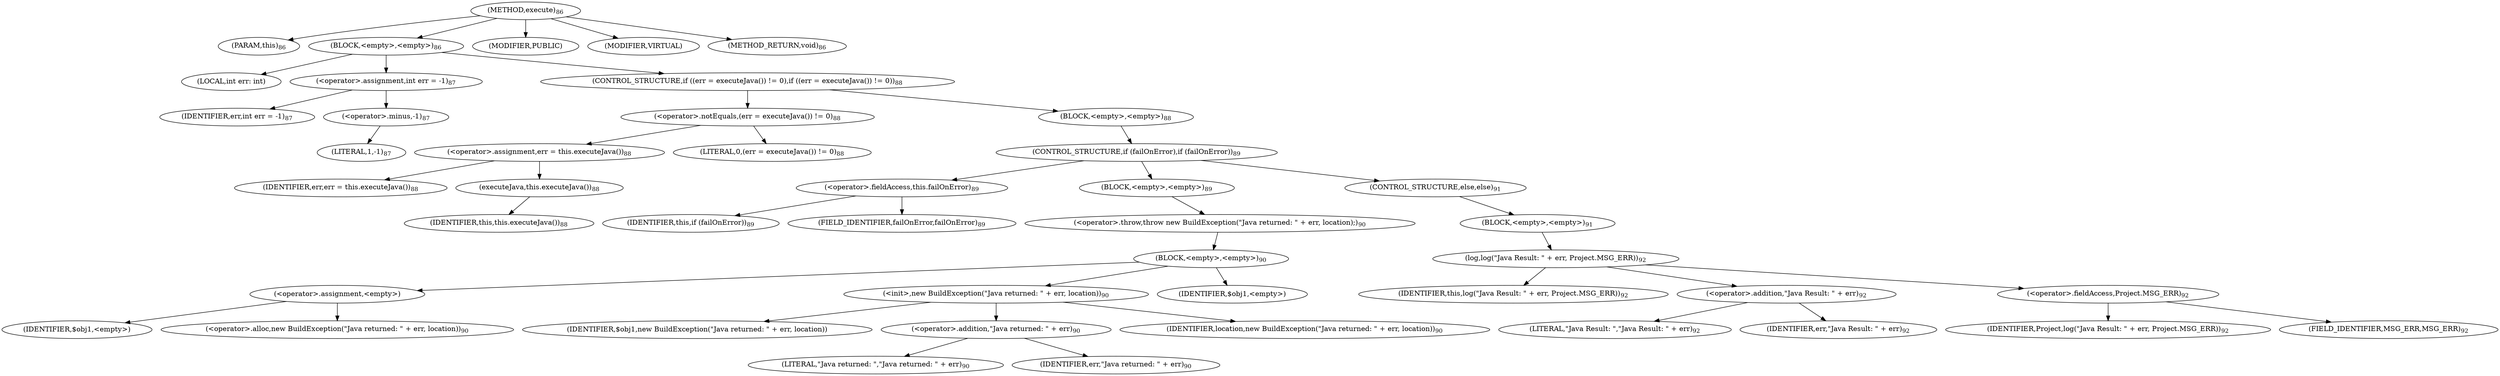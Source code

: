 digraph "execute" {  
"80" [label = <(METHOD,execute)<SUB>86</SUB>> ]
"4" [label = <(PARAM,this)<SUB>86</SUB>> ]
"81" [label = <(BLOCK,&lt;empty&gt;,&lt;empty&gt;)<SUB>86</SUB>> ]
"82" [label = <(LOCAL,int err: int)> ]
"83" [label = <(&lt;operator&gt;.assignment,int err = -1)<SUB>87</SUB>> ]
"84" [label = <(IDENTIFIER,err,int err = -1)<SUB>87</SUB>> ]
"85" [label = <(&lt;operator&gt;.minus,-1)<SUB>87</SUB>> ]
"86" [label = <(LITERAL,1,-1)<SUB>87</SUB>> ]
"87" [label = <(CONTROL_STRUCTURE,if ((err = executeJava()) != 0),if ((err = executeJava()) != 0))<SUB>88</SUB>> ]
"88" [label = <(&lt;operator&gt;.notEquals,(err = executeJava()) != 0)<SUB>88</SUB>> ]
"89" [label = <(&lt;operator&gt;.assignment,err = this.executeJava())<SUB>88</SUB>> ]
"90" [label = <(IDENTIFIER,err,err = this.executeJava())<SUB>88</SUB>> ]
"91" [label = <(executeJava,this.executeJava())<SUB>88</SUB>> ]
"3" [label = <(IDENTIFIER,this,this.executeJava())<SUB>88</SUB>> ]
"92" [label = <(LITERAL,0,(err = executeJava()) != 0)<SUB>88</SUB>> ]
"93" [label = <(BLOCK,&lt;empty&gt;,&lt;empty&gt;)<SUB>88</SUB>> ]
"94" [label = <(CONTROL_STRUCTURE,if (failOnError),if (failOnError))<SUB>89</SUB>> ]
"95" [label = <(&lt;operator&gt;.fieldAccess,this.failOnError)<SUB>89</SUB>> ]
"96" [label = <(IDENTIFIER,this,if (failOnError))<SUB>89</SUB>> ]
"97" [label = <(FIELD_IDENTIFIER,failOnError,failOnError)<SUB>89</SUB>> ]
"98" [label = <(BLOCK,&lt;empty&gt;,&lt;empty&gt;)<SUB>89</SUB>> ]
"99" [label = <(&lt;operator&gt;.throw,throw new BuildException(&quot;Java returned: &quot; + err, location);)<SUB>90</SUB>> ]
"100" [label = <(BLOCK,&lt;empty&gt;,&lt;empty&gt;)<SUB>90</SUB>> ]
"101" [label = <(&lt;operator&gt;.assignment,&lt;empty&gt;)> ]
"102" [label = <(IDENTIFIER,$obj1,&lt;empty&gt;)> ]
"103" [label = <(&lt;operator&gt;.alloc,new BuildException(&quot;Java returned: &quot; + err, location))<SUB>90</SUB>> ]
"104" [label = <(&lt;init&gt;,new BuildException(&quot;Java returned: &quot; + err, location))<SUB>90</SUB>> ]
"105" [label = <(IDENTIFIER,$obj1,new BuildException(&quot;Java returned: &quot; + err, location))> ]
"106" [label = <(&lt;operator&gt;.addition,&quot;Java returned: &quot; + err)<SUB>90</SUB>> ]
"107" [label = <(LITERAL,&quot;Java returned: &quot;,&quot;Java returned: &quot; + err)<SUB>90</SUB>> ]
"108" [label = <(IDENTIFIER,err,&quot;Java returned: &quot; + err)<SUB>90</SUB>> ]
"109" [label = <(IDENTIFIER,location,new BuildException(&quot;Java returned: &quot; + err, location))<SUB>90</SUB>> ]
"110" [label = <(IDENTIFIER,$obj1,&lt;empty&gt;)> ]
"111" [label = <(CONTROL_STRUCTURE,else,else)<SUB>91</SUB>> ]
"112" [label = <(BLOCK,&lt;empty&gt;,&lt;empty&gt;)<SUB>91</SUB>> ]
"113" [label = <(log,log(&quot;Java Result: &quot; + err, Project.MSG_ERR))<SUB>92</SUB>> ]
"5" [label = <(IDENTIFIER,this,log(&quot;Java Result: &quot; + err, Project.MSG_ERR))<SUB>92</SUB>> ]
"114" [label = <(&lt;operator&gt;.addition,&quot;Java Result: &quot; + err)<SUB>92</SUB>> ]
"115" [label = <(LITERAL,&quot;Java Result: &quot;,&quot;Java Result: &quot; + err)<SUB>92</SUB>> ]
"116" [label = <(IDENTIFIER,err,&quot;Java Result: &quot; + err)<SUB>92</SUB>> ]
"117" [label = <(&lt;operator&gt;.fieldAccess,Project.MSG_ERR)<SUB>92</SUB>> ]
"118" [label = <(IDENTIFIER,Project,log(&quot;Java Result: &quot; + err, Project.MSG_ERR))<SUB>92</SUB>> ]
"119" [label = <(FIELD_IDENTIFIER,MSG_ERR,MSG_ERR)<SUB>92</SUB>> ]
"120" [label = <(MODIFIER,PUBLIC)> ]
"121" [label = <(MODIFIER,VIRTUAL)> ]
"122" [label = <(METHOD_RETURN,void)<SUB>86</SUB>> ]
  "80" -> "4" 
  "80" -> "81" 
  "80" -> "120" 
  "80" -> "121" 
  "80" -> "122" 
  "81" -> "82" 
  "81" -> "83" 
  "81" -> "87" 
  "83" -> "84" 
  "83" -> "85" 
  "85" -> "86" 
  "87" -> "88" 
  "87" -> "93" 
  "88" -> "89" 
  "88" -> "92" 
  "89" -> "90" 
  "89" -> "91" 
  "91" -> "3" 
  "93" -> "94" 
  "94" -> "95" 
  "94" -> "98" 
  "94" -> "111" 
  "95" -> "96" 
  "95" -> "97" 
  "98" -> "99" 
  "99" -> "100" 
  "100" -> "101" 
  "100" -> "104" 
  "100" -> "110" 
  "101" -> "102" 
  "101" -> "103" 
  "104" -> "105" 
  "104" -> "106" 
  "104" -> "109" 
  "106" -> "107" 
  "106" -> "108" 
  "111" -> "112" 
  "112" -> "113" 
  "113" -> "5" 
  "113" -> "114" 
  "113" -> "117" 
  "114" -> "115" 
  "114" -> "116" 
  "117" -> "118" 
  "117" -> "119" 
}
